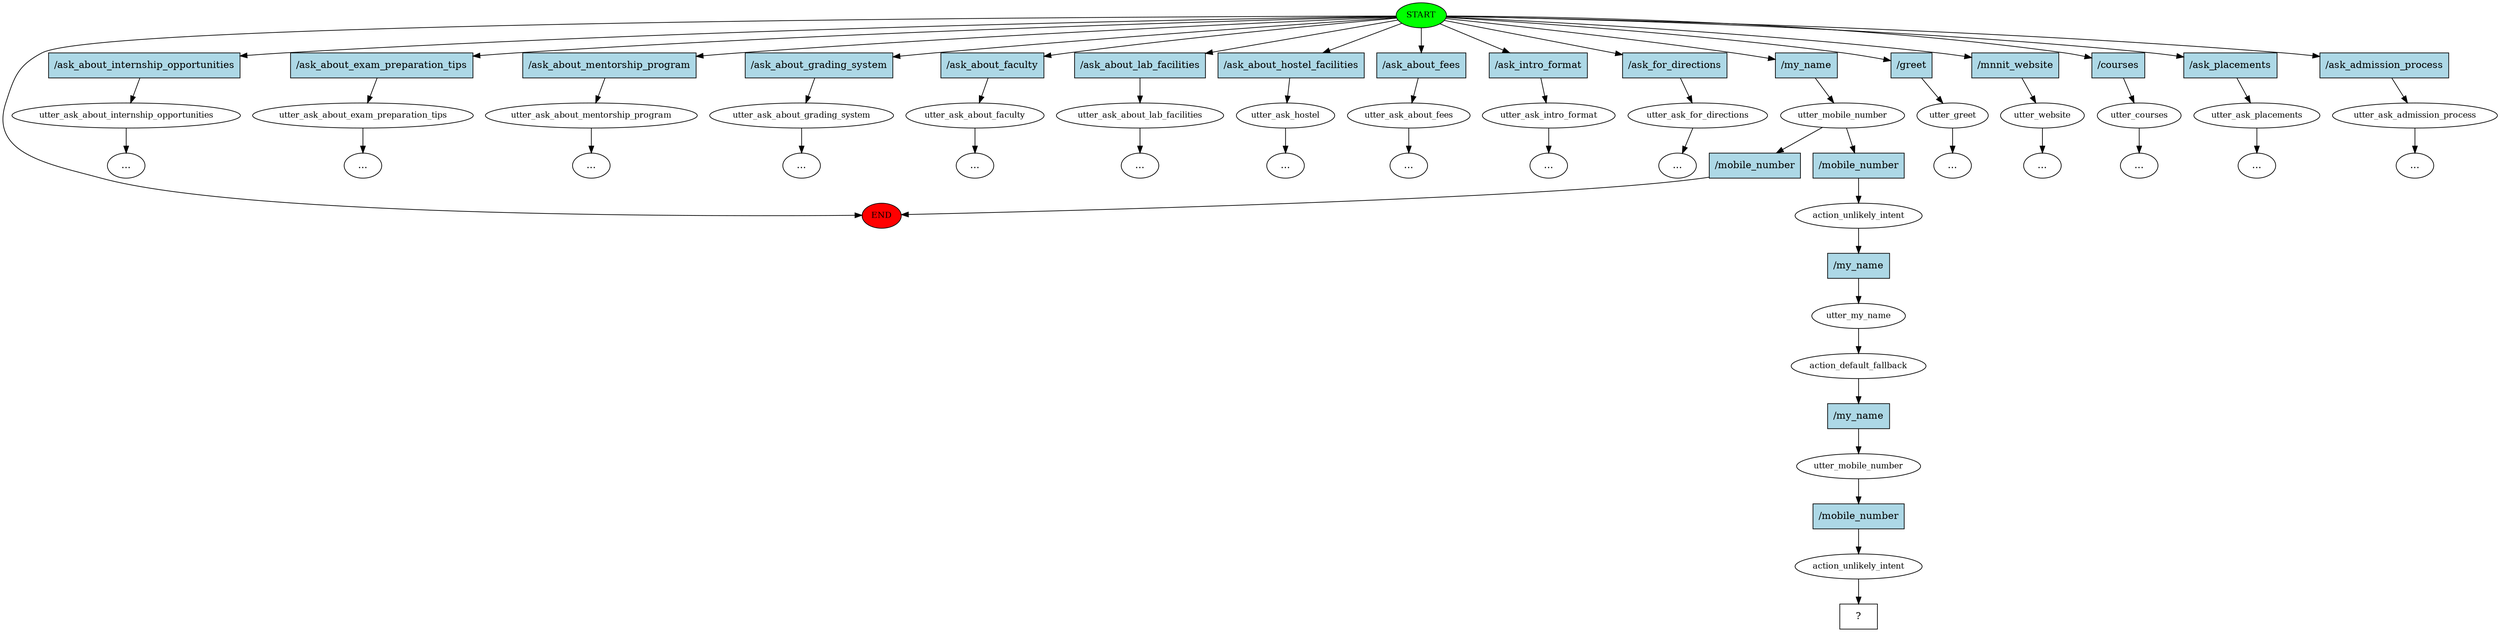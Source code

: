 digraph  {
0 [class="start active", fillcolor=green, fontsize=12, label=START, style=filled];
"-1" [class=end, fillcolor=red, fontsize=12, label=END, style=filled];
1 [class="", fontsize=12, label=utter_ask_about_internship_opportunities];
"-3" [class=ellipsis, label="..."];
2 [class="", fontsize=12, label=utter_ask_about_exam_preparation_tips];
"-4" [class=ellipsis, label="..."];
3 [class="", fontsize=12, label=utter_ask_about_mentorship_program];
"-5" [class=ellipsis, label="..."];
4 [class="", fontsize=12, label=utter_ask_about_grading_system];
"-6" [class=ellipsis, label="..."];
5 [class="", fontsize=12, label=utter_ask_about_faculty];
"-7" [class=ellipsis, label="..."];
6 [class="", fontsize=12, label=utter_ask_about_lab_facilities];
"-8" [class=ellipsis, label="..."];
7 [class="", fontsize=12, label=utter_ask_hostel];
"-9" [class=ellipsis, label="..."];
8 [class="", fontsize=12, label=utter_ask_about_fees];
"-10" [class=ellipsis, label="..."];
9 [class="", fontsize=12, label=utter_ask_intro_format];
"-11" [class=ellipsis, label="..."];
10 [class="", fontsize=12, label=utter_ask_for_directions];
"-12" [class=ellipsis, label="..."];
11 [class=active, fontsize=12, label=utter_mobile_number];
12 [class="", fontsize=12, label=utter_greet];
"-15" [class=ellipsis, label="..."];
15 [class="", fontsize=12, label=utter_website];
"-16" [class=ellipsis, label="..."];
16 [class="", fontsize=12, label=utter_courses];
"-17" [class=ellipsis, label="..."];
17 [class="", fontsize=12, label=utter_ask_placements];
"-18" [class=ellipsis, label="..."];
18 [class="", fontsize=12, label=utter_ask_admission_process];
"-19" [class=ellipsis, label="..."];
20 [class=active, fontsize=12, label=action_unlikely_intent];
21 [class=active, fontsize=12, label=utter_my_name];
22 [class=active, fontsize=12, label=action_default_fallback];
23 [class=active, fontsize=12, label=utter_mobile_number];
24 [class=active, fontsize=12, label=action_unlikely_intent];
25 [class="intent dashed active", label="  ?  ", shape=rect];
26 [class=intent, fillcolor=lightblue, label="/ask_about_internship_opportunities", shape=rect, style=filled];
27 [class=intent, fillcolor=lightblue, label="/ask_about_exam_preparation_tips", shape=rect, style=filled];
28 [class=intent, fillcolor=lightblue, label="/ask_about_mentorship_program", shape=rect, style=filled];
29 [class=intent, fillcolor=lightblue, label="/ask_about_grading_system", shape=rect, style=filled];
30 [class=intent, fillcolor=lightblue, label="/ask_about_faculty", shape=rect, style=filled];
31 [class=intent, fillcolor=lightblue, label="/ask_about_lab_facilities", shape=rect, style=filled];
32 [class=intent, fillcolor=lightblue, label="/ask_about_hostel_facilities", shape=rect, style=filled];
33 [class=intent, fillcolor=lightblue, label="/ask_about_fees", shape=rect, style=filled];
34 [class=intent, fillcolor=lightblue, label="/ask_intro_format", shape=rect, style=filled];
35 [class=intent, fillcolor=lightblue, label="/ask_for_directions", shape=rect, style=filled];
36 [class="intent active", fillcolor=lightblue, label="/my_name", shape=rect, style=filled];
37 [class=intent, fillcolor=lightblue, label="/greet", shape=rect, style=filled];
38 [class=intent, fillcolor=lightblue, label="/mnnit_website", shape=rect, style=filled];
39 [class=intent, fillcolor=lightblue, label="/courses", shape=rect, style=filled];
40 [class=intent, fillcolor=lightblue, label="/ask_placements", shape=rect, style=filled];
41 [class=intent, fillcolor=lightblue, label="/ask_admission_process", shape=rect, style=filled];
42 [class=intent, fillcolor=lightblue, label="/mobile_number", shape=rect, style=filled];
43 [class="intent active", fillcolor=lightblue, label="/mobile_number", shape=rect, style=filled];
44 [class="intent active", fillcolor=lightblue, label="/my_name", shape=rect, style=filled];
45 [class="intent active", fillcolor=lightblue, label="/my_name", shape=rect, style=filled];
46 [class="intent active", fillcolor=lightblue, label="/mobile_number", shape=rect, style=filled];
0 -> "-1"  [class="", key=NONE, label=""];
0 -> 26  [class="", key=0];
0 -> 27  [class="", key=0];
0 -> 28  [class="", key=0];
0 -> 29  [class="", key=0];
0 -> 30  [class="", key=0];
0 -> 31  [class="", key=0];
0 -> 32  [class="", key=0];
0 -> 33  [class="", key=0];
0 -> 34  [class="", key=0];
0 -> 35  [class="", key=0];
0 -> 36  [class=active, key=0];
0 -> 37  [class="", key=0];
0 -> 38  [class="", key=0];
0 -> 39  [class="", key=0];
0 -> 40  [class="", key=0];
0 -> 41  [class="", key=0];
1 -> "-3"  [class="", key=NONE, label=""];
2 -> "-4"  [class="", key=NONE, label=""];
3 -> "-5"  [class="", key=NONE, label=""];
4 -> "-6"  [class="", key=NONE, label=""];
5 -> "-7"  [class="", key=NONE, label=""];
6 -> "-8"  [class="", key=NONE, label=""];
7 -> "-9"  [class="", key=NONE, label=""];
8 -> "-10"  [class="", key=NONE, label=""];
9 -> "-11"  [class="", key=NONE, label=""];
10 -> "-12"  [class="", key=NONE, label=""];
11 -> 42  [class="", key=0];
11 -> 43  [class=active, key=0];
12 -> "-15"  [class="", key=NONE, label=""];
15 -> "-16"  [class="", key=NONE, label=""];
16 -> "-17"  [class="", key=NONE, label=""];
17 -> "-18"  [class="", key=NONE, label=""];
18 -> "-19"  [class="", key=NONE, label=""];
20 -> 44  [class=active, key=0];
21 -> 22  [class=active, key=NONE, label=""];
22 -> 45  [class=active, key=0];
23 -> 46  [class=active, key=0];
24 -> 25  [class=active, key=NONE, label=""];
26 -> 1  [class="", key=0];
27 -> 2  [class="", key=0];
28 -> 3  [class="", key=0];
29 -> 4  [class="", key=0];
30 -> 5  [class="", key=0];
31 -> 6  [class="", key=0];
32 -> 7  [class="", key=0];
33 -> 8  [class="", key=0];
34 -> 9  [class="", key=0];
35 -> 10  [class="", key=0];
36 -> 11  [class=active, key=0];
37 -> 12  [class="", key=0];
38 -> 15  [class="", key=0];
39 -> 16  [class="", key=0];
40 -> 17  [class="", key=0];
41 -> 18  [class="", key=0];
42 -> "-1"  [class="", key=0];
43 -> 20  [class=active, key=0];
44 -> 21  [class=active, key=0];
45 -> 23  [class=active, key=0];
46 -> 24  [class=active, key=0];
}
